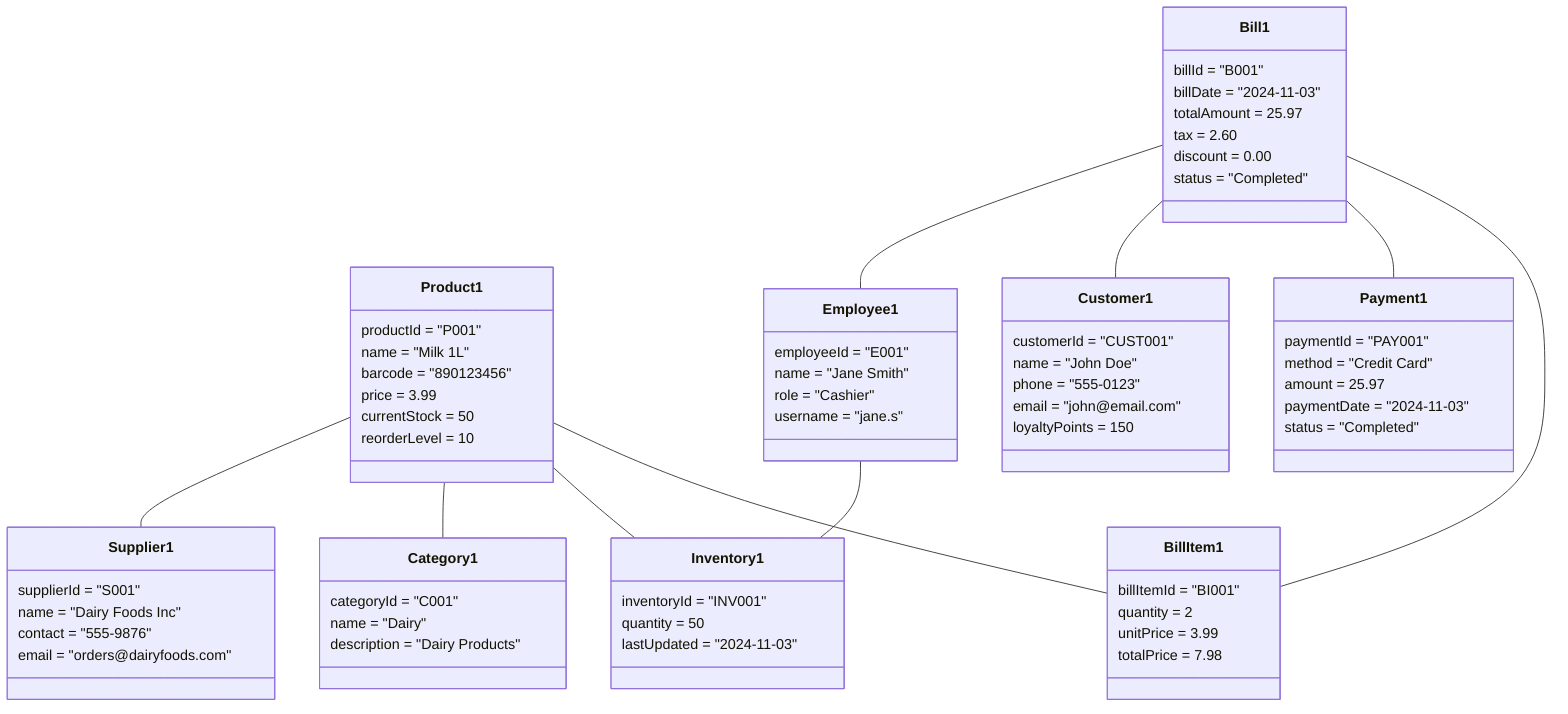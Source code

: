 classDiagram
    class Product1 {
        productId = "P001"
        name = "Milk 1L"
        barcode = "890123456"
        price = 3.99
        currentStock = 50
        reorderLevel = 10
    }

    class Category1 {
        categoryId = "C001"
        name = "Dairy"
        description = "Dairy Products"
    }

    class Bill1 {
        billId = "B001"
        billDate = "2024-11-03"
        totalAmount = 25.97
        tax = 2.60
        discount = 0.00
        status = "Completed"
    }

    class BillItem1 {
        billItemId = "BI001"
        quantity = 2
        unitPrice = 3.99
        totalPrice = 7.98
    }

    class Customer1 {
        customerId = "CUST001"
        name = "John Doe"
        phone = "555-0123"
        email = "john@email.com"
        loyaltyPoints = 150
    }

    class Payment1 {
        paymentId = "PAY001"
        method = "Credit Card"
        amount = 25.97
        paymentDate = "2024-11-03"
        status = "Completed"
    }

    class Employee1 {
        employeeId = "E001"
        name = "Jane Smith"
        role = "Cashier"
        username = "jane.s"
    }

    class Inventory1 {
        inventoryId = "INV001"
        quantity = 50
        lastUpdated = "2024-11-03"
    }

    class Supplier1 {
        supplierId = "S001"
        name = "Dairy Foods Inc"
        contact = "555-9876"
        email = "orders@dairyfoods.com"
    }

    Product1 -- BillItem1
    Product1 -- Inventory1
    Product1 -- Category1
    Product1 -- Supplier1
    Bill1 -- BillItem1
    Bill1 -- Payment1
    Bill1 -- Customer1
    Bill1 -- Employee1
    Employee1 -- Inventory1